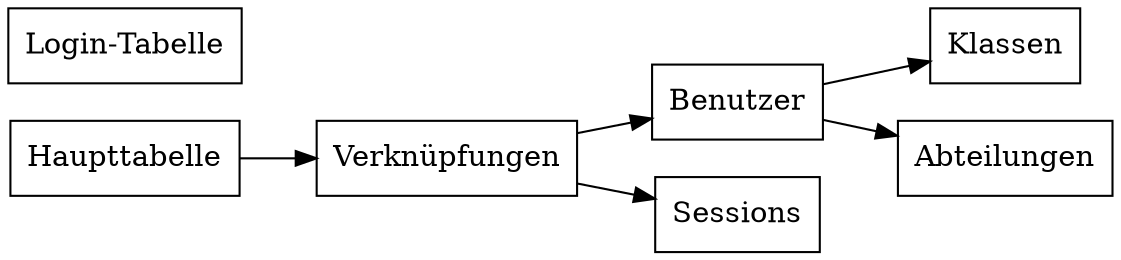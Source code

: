 digraph database {
	rankdir=LR;
	
	node [shape=box];

	Benutzer -> {Klassen Abteilungen};
	Verknüpfungen -> {Benutzer Sessions};
	Haupttabelle -> Verknüpfungen;
	"Login-Tabelle";
}
